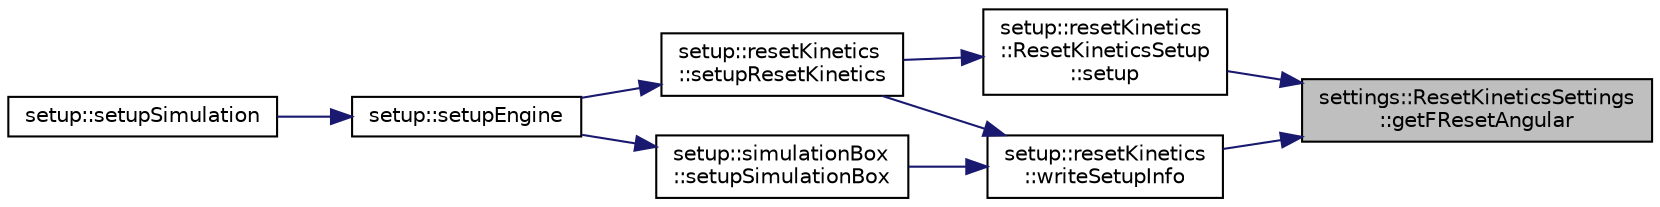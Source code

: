 digraph "settings::ResetKineticsSettings::getFResetAngular"
{
 // LATEX_PDF_SIZE
  edge [fontname="Helvetica",fontsize="10",labelfontname="Helvetica",labelfontsize="10"];
  node [fontname="Helvetica",fontsize="10",shape=record];
  rankdir="RL";
  Node1 [label="settings::ResetKineticsSettings\l::getFResetAngular",height=0.2,width=0.4,color="black", fillcolor="grey75", style="filled", fontcolor="black",tooltip=" "];
  Node1 -> Node2 [dir="back",color="midnightblue",fontsize="10",style="solid",fontname="Helvetica"];
  Node2 [label="setup::resetKinetics\l::ResetKineticsSetup\l::setup",height=0.2,width=0.4,color="black", fillcolor="white", style="filled",URL="$classsetup_1_1resetKinetics_1_1ResetKineticsSetup.html#a3bb562a70f4fef68374a6c51a79f74fc",tooltip="setup nscale, fscale, nreset, freset"];
  Node2 -> Node3 [dir="back",color="midnightblue",fontsize="10",style="solid",fontname="Helvetica"];
  Node3 [label="setup::resetKinetics\l::setupResetKinetics",height=0.2,width=0.4,color="black", fillcolor="white", style="filled",URL="$namespacesetup_1_1resetKinetics.html#a4e37ce7b1a0c895f78daf6d344aa6175",tooltip="constructs a new Reset Kinetics Setup:: Reset Kinetics Setup object and calls setup"];
  Node3 -> Node4 [dir="back",color="midnightblue",fontsize="10",style="solid",fontname="Helvetica"];
  Node4 [label="setup::setupEngine",height=0.2,width=0.4,color="black", fillcolor="white", style="filled",URL="$namespacesetup.html#aa83171046bbca205b3db6e0cd2dbc4e1",tooltip="setup the engine"];
  Node4 -> Node5 [dir="back",color="midnightblue",fontsize="10",style="solid",fontname="Helvetica"];
  Node5 [label="setup::setupSimulation",height=0.2,width=0.4,color="black", fillcolor="white", style="filled",URL="$namespacesetup.html#a1c000cdfa46aed7d8018017635915ae1",tooltip="setup the engine"];
  Node1 -> Node6 [dir="back",color="midnightblue",fontsize="10",style="solid",fontname="Helvetica"];
  Node6 [label="setup::resetKinetics\l::writeSetupInfo",height=0.2,width=0.4,color="black", fillcolor="white", style="filled",URL="$namespacesetup_1_1resetKinetics.html#ad817bb5569a72b211644ccd7ec391131",tooltip="writes setup info to log file"];
  Node6 -> Node3 [dir="back",color="midnightblue",fontsize="10",style="solid",fontname="Helvetica"];
  Node6 -> Node7 [dir="back",color="midnightblue",fontsize="10",style="solid",fontname="Helvetica"];
  Node7 [label="setup::simulationBox\l::setupSimulationBox",height=0.2,width=0.4,color="black", fillcolor="white", style="filled",URL="$namespacesetup_1_1simulationBox.html#a2cb3fb489992e090325f4af5c42917c2",tooltip="wrapper to create SetupSimulationBox object and call setup"];
  Node7 -> Node4 [dir="back",color="midnightblue",fontsize="10",style="solid",fontname="Helvetica"];
}
